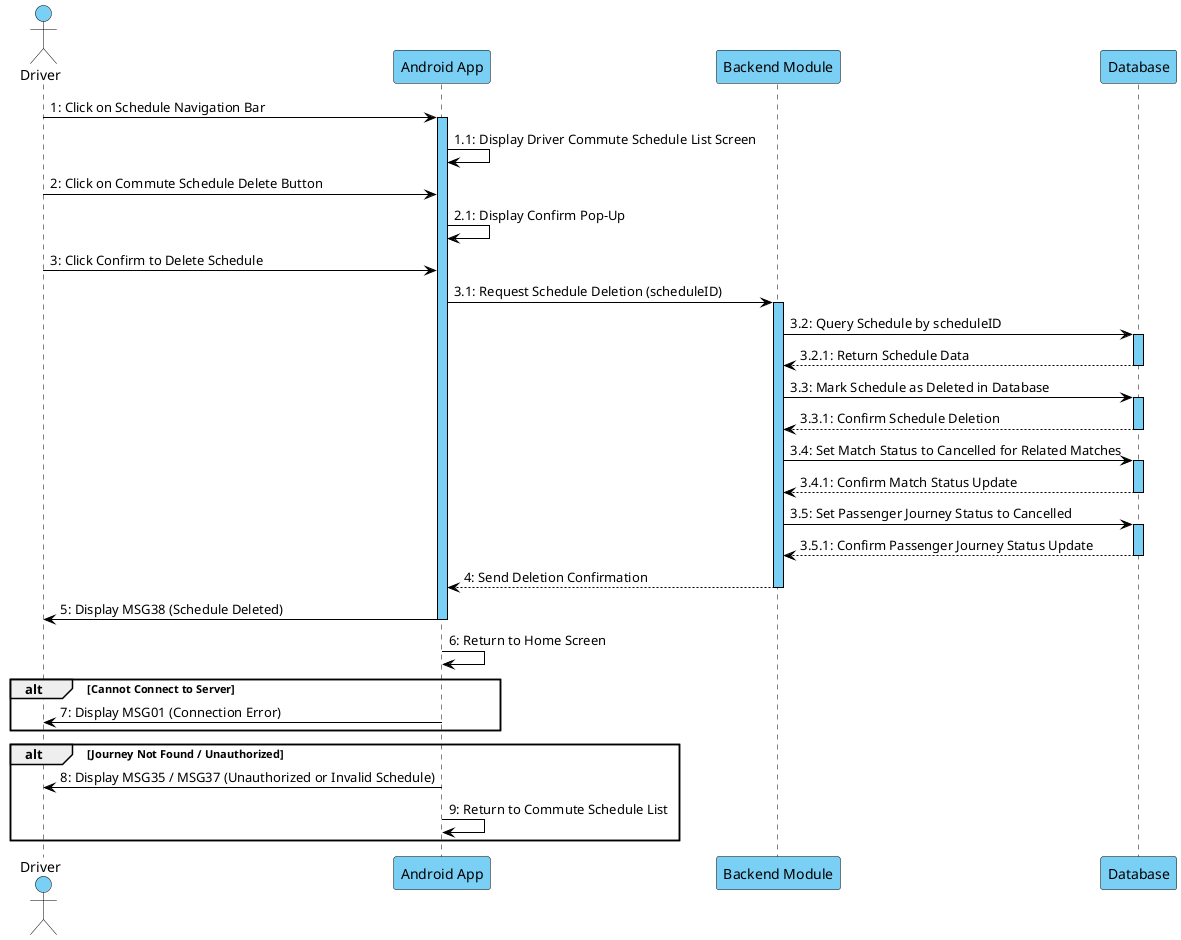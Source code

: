 @startuml DriverDeleteCommuteScheduleSequenceDiagram
skinparam BackgroundColor #ffffff
skinparam sequence {
    LifeLineBorderColor #000000
    LifeLineBackgroundColor #7acff5
    ParticipantBackgroundColor #7acff5
    ParticipantBorderColor #000000
    ActorBackgroundColor #7acff5
    ActorBorderColor #000000
    ArrowColor #000000
    SequenceBoxBackgroundColor #7acff5
}

actor "Driver" as Driver
participant "Android App" as App
participant "Backend Module" as Backend
participant "Database" as DB

Driver -> App : 1: Click on Schedule Navigation Bar
activate App

App -> App : 1.1: Display Driver Commute Schedule List Screen

Driver -> App : 2: Click on Commute Schedule Delete Button
App -> App : 2.1: Display Confirm Pop-Up

Driver -> App : 3: Click Confirm to Delete Schedule
App -> Backend : 3.1: Request Schedule Deletion (scheduleID)
activate Backend

Backend -> DB : 3.2: Query Schedule by scheduleID
activate DB
DB --> Backend : 3.2.1: Return Schedule Data
deactivate DB

Backend -> DB : 3.3: Mark Schedule as Deleted in Database
activate DB
DB --> Backend : 3.3.1: Confirm Schedule Deletion
deactivate DB

Backend -> DB : 3.4: Set Match Status to Cancelled for Related Matches
activate DB
DB --> Backend : 3.4.1: Confirm Match Status Update
deactivate DB

Backend -> DB : 3.5: Set Passenger Journey Status to Cancelled
activate DB
DB --> Backend : 3.5.1: Confirm Passenger Journey Status Update
deactivate DB

Backend --> App : 4: Send Deletion Confirmation
deactivate Backend

App -> Driver : 5: Display MSG38 (Schedule Deleted)
deactivate App

App -> App : 6: Return to Home Screen

alt Cannot Connect to Server
    App -> Driver : 7: Display MSG01 (Connection Error)
end

alt Journey Not Found / Unauthorized
    App -> Driver : 8: Display MSG35 / MSG37 (Unauthorized or Invalid Schedule)
    App -> App : 9: Return to Commute Schedule List
end

@enduml
